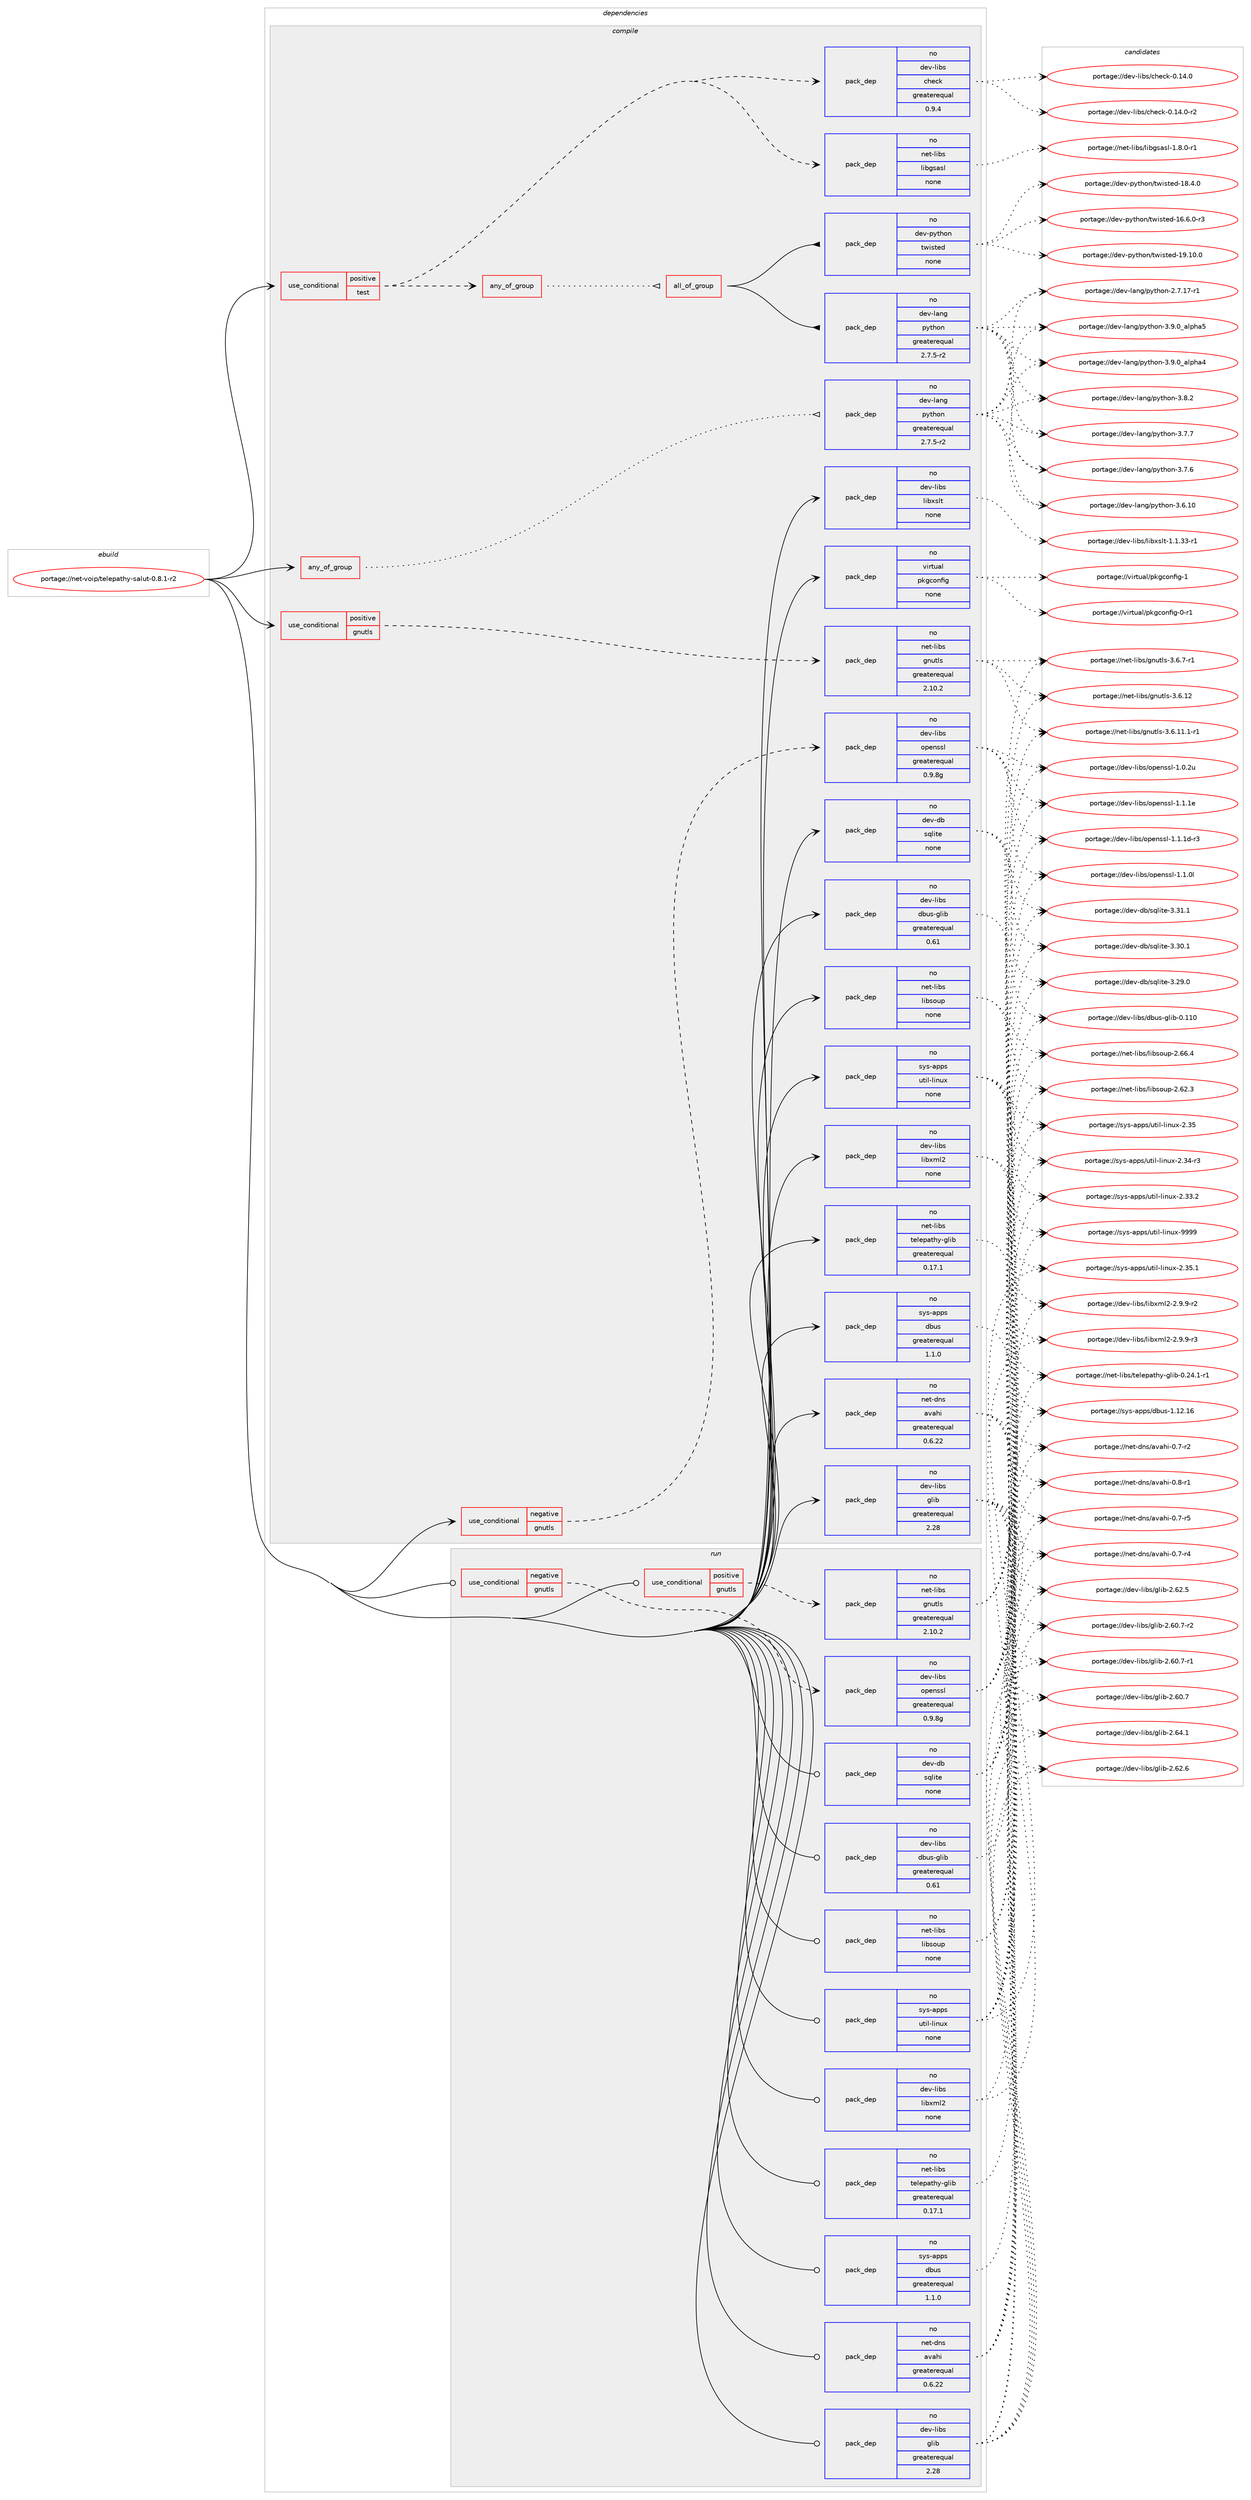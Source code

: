 digraph prolog {

# *************
# Graph options
# *************

newrank=true;
concentrate=true;
compound=true;
graph [rankdir=LR,fontname=Helvetica,fontsize=10,ranksep=1.5];#, ranksep=2.5, nodesep=0.2];
edge  [arrowhead=vee];
node  [fontname=Helvetica,fontsize=10];

# **********
# The ebuild
# **********

subgraph cluster_leftcol {
color=gray;
rank=same;
label=<<i>ebuild</i>>;
id [label="portage://net-voip/telepathy-salut-0.8.1-r2", color=red, width=4, href="../net-voip/telepathy-salut-0.8.1-r2.svg"];
}

# ****************
# The dependencies
# ****************

subgraph cluster_midcol {
color=gray;
label=<<i>dependencies</i>>;
subgraph cluster_compile {
fillcolor="#eeeeee";
style=filled;
label=<<i>compile</i>>;
subgraph any179 {
dependency18335 [label=<<TABLE BORDER="0" CELLBORDER="1" CELLSPACING="0" CELLPADDING="4"><TR><TD CELLPADDING="10">any_of_group</TD></TR></TABLE>>, shape=none, color=red];subgraph pack14908 {
dependency18336 [label=<<TABLE BORDER="0" CELLBORDER="1" CELLSPACING="0" CELLPADDING="4" WIDTH="220"><TR><TD ROWSPAN="6" CELLPADDING="30">pack_dep</TD></TR><TR><TD WIDTH="110">no</TD></TR><TR><TD>dev-lang</TD></TR><TR><TD>python</TD></TR><TR><TD>greaterequal</TD></TR><TR><TD>2.7.5-r2</TD></TR></TABLE>>, shape=none, color=blue];
}
dependency18335:e -> dependency18336:w [weight=20,style="dotted",arrowhead="oinv"];
}
id:e -> dependency18335:w [weight=20,style="solid",arrowhead="vee"];
subgraph cond3241 {
dependency18337 [label=<<TABLE BORDER="0" CELLBORDER="1" CELLSPACING="0" CELLPADDING="4"><TR><TD ROWSPAN="3" CELLPADDING="10">use_conditional</TD></TR><TR><TD>negative</TD></TR><TR><TD>gnutls</TD></TR></TABLE>>, shape=none, color=red];
subgraph pack14909 {
dependency18338 [label=<<TABLE BORDER="0" CELLBORDER="1" CELLSPACING="0" CELLPADDING="4" WIDTH="220"><TR><TD ROWSPAN="6" CELLPADDING="30">pack_dep</TD></TR><TR><TD WIDTH="110">no</TD></TR><TR><TD>dev-libs</TD></TR><TR><TD>openssl</TD></TR><TR><TD>greaterequal</TD></TR><TR><TD>0.9.8g</TD></TR></TABLE>>, shape=none, color=blue];
}
dependency18337:e -> dependency18338:w [weight=20,style="dashed",arrowhead="vee"];
}
id:e -> dependency18337:w [weight=20,style="solid",arrowhead="vee"];
subgraph cond3242 {
dependency18339 [label=<<TABLE BORDER="0" CELLBORDER="1" CELLSPACING="0" CELLPADDING="4"><TR><TD ROWSPAN="3" CELLPADDING="10">use_conditional</TD></TR><TR><TD>positive</TD></TR><TR><TD>gnutls</TD></TR></TABLE>>, shape=none, color=red];
subgraph pack14910 {
dependency18340 [label=<<TABLE BORDER="0" CELLBORDER="1" CELLSPACING="0" CELLPADDING="4" WIDTH="220"><TR><TD ROWSPAN="6" CELLPADDING="30">pack_dep</TD></TR><TR><TD WIDTH="110">no</TD></TR><TR><TD>net-libs</TD></TR><TR><TD>gnutls</TD></TR><TR><TD>greaterequal</TD></TR><TR><TD>2.10.2</TD></TR></TABLE>>, shape=none, color=blue];
}
dependency18339:e -> dependency18340:w [weight=20,style="dashed",arrowhead="vee"];
}
id:e -> dependency18339:w [weight=20,style="solid",arrowhead="vee"];
subgraph cond3243 {
dependency18341 [label=<<TABLE BORDER="0" CELLBORDER="1" CELLSPACING="0" CELLPADDING="4"><TR><TD ROWSPAN="3" CELLPADDING="10">use_conditional</TD></TR><TR><TD>positive</TD></TR><TR><TD>test</TD></TR></TABLE>>, shape=none, color=red];
subgraph pack14911 {
dependency18342 [label=<<TABLE BORDER="0" CELLBORDER="1" CELLSPACING="0" CELLPADDING="4" WIDTH="220"><TR><TD ROWSPAN="6" CELLPADDING="30">pack_dep</TD></TR><TR><TD WIDTH="110">no</TD></TR><TR><TD>dev-libs</TD></TR><TR><TD>check</TD></TR><TR><TD>greaterequal</TD></TR><TR><TD>0.9.4</TD></TR></TABLE>>, shape=none, color=blue];
}
dependency18341:e -> dependency18342:w [weight=20,style="dashed",arrowhead="vee"];
subgraph pack14912 {
dependency18343 [label=<<TABLE BORDER="0" CELLBORDER="1" CELLSPACING="0" CELLPADDING="4" WIDTH="220"><TR><TD ROWSPAN="6" CELLPADDING="30">pack_dep</TD></TR><TR><TD WIDTH="110">no</TD></TR><TR><TD>net-libs</TD></TR><TR><TD>libgsasl</TD></TR><TR><TD>none</TD></TR><TR><TD></TD></TR></TABLE>>, shape=none, color=blue];
}
dependency18341:e -> dependency18343:w [weight=20,style="dashed",arrowhead="vee"];
subgraph any180 {
dependency18344 [label=<<TABLE BORDER="0" CELLBORDER="1" CELLSPACING="0" CELLPADDING="4"><TR><TD CELLPADDING="10">any_of_group</TD></TR></TABLE>>, shape=none, color=red];subgraph all10 {
dependency18345 [label=<<TABLE BORDER="0" CELLBORDER="1" CELLSPACING="0" CELLPADDING="4"><TR><TD CELLPADDING="10">all_of_group</TD></TR></TABLE>>, shape=none, color=red];subgraph pack14913 {
dependency18346 [label=<<TABLE BORDER="0" CELLBORDER="1" CELLSPACING="0" CELLPADDING="4" WIDTH="220"><TR><TD ROWSPAN="6" CELLPADDING="30">pack_dep</TD></TR><TR><TD WIDTH="110">no</TD></TR><TR><TD>dev-lang</TD></TR><TR><TD>python</TD></TR><TR><TD>greaterequal</TD></TR><TR><TD>2.7.5-r2</TD></TR></TABLE>>, shape=none, color=blue];
}
dependency18345:e -> dependency18346:w [weight=20,style="solid",arrowhead="inv"];
subgraph pack14914 {
dependency18347 [label=<<TABLE BORDER="0" CELLBORDER="1" CELLSPACING="0" CELLPADDING="4" WIDTH="220"><TR><TD ROWSPAN="6" CELLPADDING="30">pack_dep</TD></TR><TR><TD WIDTH="110">no</TD></TR><TR><TD>dev-python</TD></TR><TR><TD>twisted</TD></TR><TR><TD>none</TD></TR><TR><TD></TD></TR></TABLE>>, shape=none, color=blue];
}
dependency18345:e -> dependency18347:w [weight=20,style="solid",arrowhead="inv"];
}
dependency18344:e -> dependency18345:w [weight=20,style="dotted",arrowhead="oinv"];
}
dependency18341:e -> dependency18344:w [weight=20,style="dashed",arrowhead="vee"];
}
id:e -> dependency18341:w [weight=20,style="solid",arrowhead="vee"];
subgraph pack14915 {
dependency18348 [label=<<TABLE BORDER="0" CELLBORDER="1" CELLSPACING="0" CELLPADDING="4" WIDTH="220"><TR><TD ROWSPAN="6" CELLPADDING="30">pack_dep</TD></TR><TR><TD WIDTH="110">no</TD></TR><TR><TD>dev-db</TD></TR><TR><TD>sqlite</TD></TR><TR><TD>none</TD></TR><TR><TD></TD></TR></TABLE>>, shape=none, color=blue];
}
id:e -> dependency18348:w [weight=20,style="solid",arrowhead="vee"];
subgraph pack14916 {
dependency18349 [label=<<TABLE BORDER="0" CELLBORDER="1" CELLSPACING="0" CELLPADDING="4" WIDTH="220"><TR><TD ROWSPAN="6" CELLPADDING="30">pack_dep</TD></TR><TR><TD WIDTH="110">no</TD></TR><TR><TD>dev-libs</TD></TR><TR><TD>dbus-glib</TD></TR><TR><TD>greaterequal</TD></TR><TR><TD>0.61</TD></TR></TABLE>>, shape=none, color=blue];
}
id:e -> dependency18349:w [weight=20,style="solid",arrowhead="vee"];
subgraph pack14917 {
dependency18350 [label=<<TABLE BORDER="0" CELLBORDER="1" CELLSPACING="0" CELLPADDING="4" WIDTH="220"><TR><TD ROWSPAN="6" CELLPADDING="30">pack_dep</TD></TR><TR><TD WIDTH="110">no</TD></TR><TR><TD>dev-libs</TD></TR><TR><TD>glib</TD></TR><TR><TD>greaterequal</TD></TR><TR><TD>2.28</TD></TR></TABLE>>, shape=none, color=blue];
}
id:e -> dependency18350:w [weight=20,style="solid",arrowhead="vee"];
subgraph pack14918 {
dependency18351 [label=<<TABLE BORDER="0" CELLBORDER="1" CELLSPACING="0" CELLPADDING="4" WIDTH="220"><TR><TD ROWSPAN="6" CELLPADDING="30">pack_dep</TD></TR><TR><TD WIDTH="110">no</TD></TR><TR><TD>dev-libs</TD></TR><TR><TD>libxml2</TD></TR><TR><TD>none</TD></TR><TR><TD></TD></TR></TABLE>>, shape=none, color=blue];
}
id:e -> dependency18351:w [weight=20,style="solid",arrowhead="vee"];
subgraph pack14919 {
dependency18352 [label=<<TABLE BORDER="0" CELLBORDER="1" CELLSPACING="0" CELLPADDING="4" WIDTH="220"><TR><TD ROWSPAN="6" CELLPADDING="30">pack_dep</TD></TR><TR><TD WIDTH="110">no</TD></TR><TR><TD>dev-libs</TD></TR><TR><TD>libxslt</TD></TR><TR><TD>none</TD></TR><TR><TD></TD></TR></TABLE>>, shape=none, color=blue];
}
id:e -> dependency18352:w [weight=20,style="solid",arrowhead="vee"];
subgraph pack14920 {
dependency18353 [label=<<TABLE BORDER="0" CELLBORDER="1" CELLSPACING="0" CELLPADDING="4" WIDTH="220"><TR><TD ROWSPAN="6" CELLPADDING="30">pack_dep</TD></TR><TR><TD WIDTH="110">no</TD></TR><TR><TD>net-dns</TD></TR><TR><TD>avahi</TD></TR><TR><TD>greaterequal</TD></TR><TR><TD>0.6.22</TD></TR></TABLE>>, shape=none, color=blue];
}
id:e -> dependency18353:w [weight=20,style="solid",arrowhead="vee"];
subgraph pack14921 {
dependency18354 [label=<<TABLE BORDER="0" CELLBORDER="1" CELLSPACING="0" CELLPADDING="4" WIDTH="220"><TR><TD ROWSPAN="6" CELLPADDING="30">pack_dep</TD></TR><TR><TD WIDTH="110">no</TD></TR><TR><TD>net-libs</TD></TR><TR><TD>libsoup</TD></TR><TR><TD>none</TD></TR><TR><TD></TD></TR></TABLE>>, shape=none, color=blue];
}
id:e -> dependency18354:w [weight=20,style="solid",arrowhead="vee"];
subgraph pack14922 {
dependency18355 [label=<<TABLE BORDER="0" CELLBORDER="1" CELLSPACING="0" CELLPADDING="4" WIDTH="220"><TR><TD ROWSPAN="6" CELLPADDING="30">pack_dep</TD></TR><TR><TD WIDTH="110">no</TD></TR><TR><TD>net-libs</TD></TR><TR><TD>telepathy-glib</TD></TR><TR><TD>greaterequal</TD></TR><TR><TD>0.17.1</TD></TR></TABLE>>, shape=none, color=blue];
}
id:e -> dependency18355:w [weight=20,style="solid",arrowhead="vee"];
subgraph pack14923 {
dependency18356 [label=<<TABLE BORDER="0" CELLBORDER="1" CELLSPACING="0" CELLPADDING="4" WIDTH="220"><TR><TD ROWSPAN="6" CELLPADDING="30">pack_dep</TD></TR><TR><TD WIDTH="110">no</TD></TR><TR><TD>sys-apps</TD></TR><TR><TD>dbus</TD></TR><TR><TD>greaterequal</TD></TR><TR><TD>1.1.0</TD></TR></TABLE>>, shape=none, color=blue];
}
id:e -> dependency18356:w [weight=20,style="solid",arrowhead="vee"];
subgraph pack14924 {
dependency18357 [label=<<TABLE BORDER="0" CELLBORDER="1" CELLSPACING="0" CELLPADDING="4" WIDTH="220"><TR><TD ROWSPAN="6" CELLPADDING="30">pack_dep</TD></TR><TR><TD WIDTH="110">no</TD></TR><TR><TD>sys-apps</TD></TR><TR><TD>util-linux</TD></TR><TR><TD>none</TD></TR><TR><TD></TD></TR></TABLE>>, shape=none, color=blue];
}
id:e -> dependency18357:w [weight=20,style="solid",arrowhead="vee"];
subgraph pack14925 {
dependency18358 [label=<<TABLE BORDER="0" CELLBORDER="1" CELLSPACING="0" CELLPADDING="4" WIDTH="220"><TR><TD ROWSPAN="6" CELLPADDING="30">pack_dep</TD></TR><TR><TD WIDTH="110">no</TD></TR><TR><TD>virtual</TD></TR><TR><TD>pkgconfig</TD></TR><TR><TD>none</TD></TR><TR><TD></TD></TR></TABLE>>, shape=none, color=blue];
}
id:e -> dependency18358:w [weight=20,style="solid",arrowhead="vee"];
}
subgraph cluster_compileandrun {
fillcolor="#eeeeee";
style=filled;
label=<<i>compile and run</i>>;
}
subgraph cluster_run {
fillcolor="#eeeeee";
style=filled;
label=<<i>run</i>>;
subgraph cond3244 {
dependency18359 [label=<<TABLE BORDER="0" CELLBORDER="1" CELLSPACING="0" CELLPADDING="4"><TR><TD ROWSPAN="3" CELLPADDING="10">use_conditional</TD></TR><TR><TD>negative</TD></TR><TR><TD>gnutls</TD></TR></TABLE>>, shape=none, color=red];
subgraph pack14926 {
dependency18360 [label=<<TABLE BORDER="0" CELLBORDER="1" CELLSPACING="0" CELLPADDING="4" WIDTH="220"><TR><TD ROWSPAN="6" CELLPADDING="30">pack_dep</TD></TR><TR><TD WIDTH="110">no</TD></TR><TR><TD>dev-libs</TD></TR><TR><TD>openssl</TD></TR><TR><TD>greaterequal</TD></TR><TR><TD>0.9.8g</TD></TR></TABLE>>, shape=none, color=blue];
}
dependency18359:e -> dependency18360:w [weight=20,style="dashed",arrowhead="vee"];
}
id:e -> dependency18359:w [weight=20,style="solid",arrowhead="odot"];
subgraph cond3245 {
dependency18361 [label=<<TABLE BORDER="0" CELLBORDER="1" CELLSPACING="0" CELLPADDING="4"><TR><TD ROWSPAN="3" CELLPADDING="10">use_conditional</TD></TR><TR><TD>positive</TD></TR><TR><TD>gnutls</TD></TR></TABLE>>, shape=none, color=red];
subgraph pack14927 {
dependency18362 [label=<<TABLE BORDER="0" CELLBORDER="1" CELLSPACING="0" CELLPADDING="4" WIDTH="220"><TR><TD ROWSPAN="6" CELLPADDING="30">pack_dep</TD></TR><TR><TD WIDTH="110">no</TD></TR><TR><TD>net-libs</TD></TR><TR><TD>gnutls</TD></TR><TR><TD>greaterequal</TD></TR><TR><TD>2.10.2</TD></TR></TABLE>>, shape=none, color=blue];
}
dependency18361:e -> dependency18362:w [weight=20,style="dashed",arrowhead="vee"];
}
id:e -> dependency18361:w [weight=20,style="solid",arrowhead="odot"];
subgraph pack14928 {
dependency18363 [label=<<TABLE BORDER="0" CELLBORDER="1" CELLSPACING="0" CELLPADDING="4" WIDTH="220"><TR><TD ROWSPAN="6" CELLPADDING="30">pack_dep</TD></TR><TR><TD WIDTH="110">no</TD></TR><TR><TD>dev-db</TD></TR><TR><TD>sqlite</TD></TR><TR><TD>none</TD></TR><TR><TD></TD></TR></TABLE>>, shape=none, color=blue];
}
id:e -> dependency18363:w [weight=20,style="solid",arrowhead="odot"];
subgraph pack14929 {
dependency18364 [label=<<TABLE BORDER="0" CELLBORDER="1" CELLSPACING="0" CELLPADDING="4" WIDTH="220"><TR><TD ROWSPAN="6" CELLPADDING="30">pack_dep</TD></TR><TR><TD WIDTH="110">no</TD></TR><TR><TD>dev-libs</TD></TR><TR><TD>dbus-glib</TD></TR><TR><TD>greaterequal</TD></TR><TR><TD>0.61</TD></TR></TABLE>>, shape=none, color=blue];
}
id:e -> dependency18364:w [weight=20,style="solid",arrowhead="odot"];
subgraph pack14930 {
dependency18365 [label=<<TABLE BORDER="0" CELLBORDER="1" CELLSPACING="0" CELLPADDING="4" WIDTH="220"><TR><TD ROWSPAN="6" CELLPADDING="30">pack_dep</TD></TR><TR><TD WIDTH="110">no</TD></TR><TR><TD>dev-libs</TD></TR><TR><TD>glib</TD></TR><TR><TD>greaterequal</TD></TR><TR><TD>2.28</TD></TR></TABLE>>, shape=none, color=blue];
}
id:e -> dependency18365:w [weight=20,style="solid",arrowhead="odot"];
subgraph pack14931 {
dependency18366 [label=<<TABLE BORDER="0" CELLBORDER="1" CELLSPACING="0" CELLPADDING="4" WIDTH="220"><TR><TD ROWSPAN="6" CELLPADDING="30">pack_dep</TD></TR><TR><TD WIDTH="110">no</TD></TR><TR><TD>dev-libs</TD></TR><TR><TD>libxml2</TD></TR><TR><TD>none</TD></TR><TR><TD></TD></TR></TABLE>>, shape=none, color=blue];
}
id:e -> dependency18366:w [weight=20,style="solid",arrowhead="odot"];
subgraph pack14932 {
dependency18367 [label=<<TABLE BORDER="0" CELLBORDER="1" CELLSPACING="0" CELLPADDING="4" WIDTH="220"><TR><TD ROWSPAN="6" CELLPADDING="30">pack_dep</TD></TR><TR><TD WIDTH="110">no</TD></TR><TR><TD>net-dns</TD></TR><TR><TD>avahi</TD></TR><TR><TD>greaterequal</TD></TR><TR><TD>0.6.22</TD></TR></TABLE>>, shape=none, color=blue];
}
id:e -> dependency18367:w [weight=20,style="solid",arrowhead="odot"];
subgraph pack14933 {
dependency18368 [label=<<TABLE BORDER="0" CELLBORDER="1" CELLSPACING="0" CELLPADDING="4" WIDTH="220"><TR><TD ROWSPAN="6" CELLPADDING="30">pack_dep</TD></TR><TR><TD WIDTH="110">no</TD></TR><TR><TD>net-libs</TD></TR><TR><TD>libsoup</TD></TR><TR><TD>none</TD></TR><TR><TD></TD></TR></TABLE>>, shape=none, color=blue];
}
id:e -> dependency18368:w [weight=20,style="solid",arrowhead="odot"];
subgraph pack14934 {
dependency18369 [label=<<TABLE BORDER="0" CELLBORDER="1" CELLSPACING="0" CELLPADDING="4" WIDTH="220"><TR><TD ROWSPAN="6" CELLPADDING="30">pack_dep</TD></TR><TR><TD WIDTH="110">no</TD></TR><TR><TD>net-libs</TD></TR><TR><TD>telepathy-glib</TD></TR><TR><TD>greaterequal</TD></TR><TR><TD>0.17.1</TD></TR></TABLE>>, shape=none, color=blue];
}
id:e -> dependency18369:w [weight=20,style="solid",arrowhead="odot"];
subgraph pack14935 {
dependency18370 [label=<<TABLE BORDER="0" CELLBORDER="1" CELLSPACING="0" CELLPADDING="4" WIDTH="220"><TR><TD ROWSPAN="6" CELLPADDING="30">pack_dep</TD></TR><TR><TD WIDTH="110">no</TD></TR><TR><TD>sys-apps</TD></TR><TR><TD>dbus</TD></TR><TR><TD>greaterequal</TD></TR><TR><TD>1.1.0</TD></TR></TABLE>>, shape=none, color=blue];
}
id:e -> dependency18370:w [weight=20,style="solid",arrowhead="odot"];
subgraph pack14936 {
dependency18371 [label=<<TABLE BORDER="0" CELLBORDER="1" CELLSPACING="0" CELLPADDING="4" WIDTH="220"><TR><TD ROWSPAN="6" CELLPADDING="30">pack_dep</TD></TR><TR><TD WIDTH="110">no</TD></TR><TR><TD>sys-apps</TD></TR><TR><TD>util-linux</TD></TR><TR><TD>none</TD></TR><TR><TD></TD></TR></TABLE>>, shape=none, color=blue];
}
id:e -> dependency18371:w [weight=20,style="solid",arrowhead="odot"];
}
}

# **************
# The candidates
# **************

subgraph cluster_choices {
rank=same;
color=gray;
label=<<i>candidates</i>>;

subgraph choice14908 {
color=black;
nodesep=1;
choice10010111845108971101034711212111610411111045514657464895971081121049753 [label="portage://dev-lang/python-3.9.0_alpha5", color=red, width=4,href="../dev-lang/python-3.9.0_alpha5.svg"];
choice10010111845108971101034711212111610411111045514657464895971081121049752 [label="portage://dev-lang/python-3.9.0_alpha4", color=red, width=4,href="../dev-lang/python-3.9.0_alpha4.svg"];
choice100101118451089711010347112121116104111110455146564650 [label="portage://dev-lang/python-3.8.2", color=red, width=4,href="../dev-lang/python-3.8.2.svg"];
choice100101118451089711010347112121116104111110455146554655 [label="portage://dev-lang/python-3.7.7", color=red, width=4,href="../dev-lang/python-3.7.7.svg"];
choice100101118451089711010347112121116104111110455146554654 [label="portage://dev-lang/python-3.7.6", color=red, width=4,href="../dev-lang/python-3.7.6.svg"];
choice10010111845108971101034711212111610411111045514654464948 [label="portage://dev-lang/python-3.6.10", color=red, width=4,href="../dev-lang/python-3.6.10.svg"];
choice100101118451089711010347112121116104111110455046554649554511449 [label="portage://dev-lang/python-2.7.17-r1", color=red, width=4,href="../dev-lang/python-2.7.17-r1.svg"];
dependency18336:e -> choice10010111845108971101034711212111610411111045514657464895971081121049753:w [style=dotted,weight="100"];
dependency18336:e -> choice10010111845108971101034711212111610411111045514657464895971081121049752:w [style=dotted,weight="100"];
dependency18336:e -> choice100101118451089711010347112121116104111110455146564650:w [style=dotted,weight="100"];
dependency18336:e -> choice100101118451089711010347112121116104111110455146554655:w [style=dotted,weight="100"];
dependency18336:e -> choice100101118451089711010347112121116104111110455146554654:w [style=dotted,weight="100"];
dependency18336:e -> choice10010111845108971101034711212111610411111045514654464948:w [style=dotted,weight="100"];
dependency18336:e -> choice100101118451089711010347112121116104111110455046554649554511449:w [style=dotted,weight="100"];
}
subgraph choice14909 {
color=black;
nodesep=1;
choice100101118451081059811547111112101110115115108454946494649101 [label="portage://dev-libs/openssl-1.1.1e", color=red, width=4,href="../dev-libs/openssl-1.1.1e.svg"];
choice1001011184510810598115471111121011101151151084549464946491004511451 [label="portage://dev-libs/openssl-1.1.1d-r3", color=red, width=4,href="../dev-libs/openssl-1.1.1d-r3.svg"];
choice100101118451081059811547111112101110115115108454946494648108 [label="portage://dev-libs/openssl-1.1.0l", color=red, width=4,href="../dev-libs/openssl-1.1.0l.svg"];
choice100101118451081059811547111112101110115115108454946484650117 [label="portage://dev-libs/openssl-1.0.2u", color=red, width=4,href="../dev-libs/openssl-1.0.2u.svg"];
dependency18338:e -> choice100101118451081059811547111112101110115115108454946494649101:w [style=dotted,weight="100"];
dependency18338:e -> choice1001011184510810598115471111121011101151151084549464946491004511451:w [style=dotted,weight="100"];
dependency18338:e -> choice100101118451081059811547111112101110115115108454946494648108:w [style=dotted,weight="100"];
dependency18338:e -> choice100101118451081059811547111112101110115115108454946484650117:w [style=dotted,weight="100"];
}
subgraph choice14910 {
color=black;
nodesep=1;
choice1101011164510810598115471031101171161081154551465446554511449 [label="portage://net-libs/gnutls-3.6.7-r1", color=red, width=4,href="../net-libs/gnutls-3.6.7-r1.svg"];
choice11010111645108105981154710311011711610811545514654464950 [label="portage://net-libs/gnutls-3.6.12", color=red, width=4,href="../net-libs/gnutls-3.6.12.svg"];
choice1101011164510810598115471031101171161081154551465446494946494511449 [label="portage://net-libs/gnutls-3.6.11.1-r1", color=red, width=4,href="../net-libs/gnutls-3.6.11.1-r1.svg"];
dependency18340:e -> choice1101011164510810598115471031101171161081154551465446554511449:w [style=dotted,weight="100"];
dependency18340:e -> choice11010111645108105981154710311011711610811545514654464950:w [style=dotted,weight="100"];
dependency18340:e -> choice1101011164510810598115471031101171161081154551465446494946494511449:w [style=dotted,weight="100"];
}
subgraph choice14911 {
color=black;
nodesep=1;
choice1001011184510810598115479910410199107454846495246484511450 [label="portage://dev-libs/check-0.14.0-r2", color=red, width=4,href="../dev-libs/check-0.14.0-r2.svg"];
choice100101118451081059811547991041019910745484649524648 [label="portage://dev-libs/check-0.14.0", color=red, width=4,href="../dev-libs/check-0.14.0.svg"];
dependency18342:e -> choice1001011184510810598115479910410199107454846495246484511450:w [style=dotted,weight="100"];
dependency18342:e -> choice100101118451081059811547991041019910745484649524648:w [style=dotted,weight="100"];
}
subgraph choice14912 {
color=black;
nodesep=1;
choice11010111645108105981154710810598103115971151084549465646484511449 [label="portage://net-libs/libgsasl-1.8.0-r1", color=red, width=4,href="../net-libs/libgsasl-1.8.0-r1.svg"];
dependency18343:e -> choice11010111645108105981154710810598103115971151084549465646484511449:w [style=dotted,weight="100"];
}
subgraph choice14913 {
color=black;
nodesep=1;
choice10010111845108971101034711212111610411111045514657464895971081121049753 [label="portage://dev-lang/python-3.9.0_alpha5", color=red, width=4,href="../dev-lang/python-3.9.0_alpha5.svg"];
choice10010111845108971101034711212111610411111045514657464895971081121049752 [label="portage://dev-lang/python-3.9.0_alpha4", color=red, width=4,href="../dev-lang/python-3.9.0_alpha4.svg"];
choice100101118451089711010347112121116104111110455146564650 [label="portage://dev-lang/python-3.8.2", color=red, width=4,href="../dev-lang/python-3.8.2.svg"];
choice100101118451089711010347112121116104111110455146554655 [label="portage://dev-lang/python-3.7.7", color=red, width=4,href="../dev-lang/python-3.7.7.svg"];
choice100101118451089711010347112121116104111110455146554654 [label="portage://dev-lang/python-3.7.6", color=red, width=4,href="../dev-lang/python-3.7.6.svg"];
choice10010111845108971101034711212111610411111045514654464948 [label="portage://dev-lang/python-3.6.10", color=red, width=4,href="../dev-lang/python-3.6.10.svg"];
choice100101118451089711010347112121116104111110455046554649554511449 [label="portage://dev-lang/python-2.7.17-r1", color=red, width=4,href="../dev-lang/python-2.7.17-r1.svg"];
dependency18346:e -> choice10010111845108971101034711212111610411111045514657464895971081121049753:w [style=dotted,weight="100"];
dependency18346:e -> choice10010111845108971101034711212111610411111045514657464895971081121049752:w [style=dotted,weight="100"];
dependency18346:e -> choice100101118451089711010347112121116104111110455146564650:w [style=dotted,weight="100"];
dependency18346:e -> choice100101118451089711010347112121116104111110455146554655:w [style=dotted,weight="100"];
dependency18346:e -> choice100101118451089711010347112121116104111110455146554654:w [style=dotted,weight="100"];
dependency18346:e -> choice10010111845108971101034711212111610411111045514654464948:w [style=dotted,weight="100"];
dependency18346:e -> choice100101118451089711010347112121116104111110455046554649554511449:w [style=dotted,weight="100"];
}
subgraph choice14914 {
color=black;
nodesep=1;
choice10010111845112121116104111110471161191051151161011004549574649484648 [label="portage://dev-python/twisted-19.10.0", color=red, width=4,href="../dev-python/twisted-19.10.0.svg"];
choice100101118451121211161041111104711611910511511610110045495646524648 [label="portage://dev-python/twisted-18.4.0", color=red, width=4,href="../dev-python/twisted-18.4.0.svg"];
choice1001011184511212111610411111047116119105115116101100454954465446484511451 [label="portage://dev-python/twisted-16.6.0-r3", color=red, width=4,href="../dev-python/twisted-16.6.0-r3.svg"];
dependency18347:e -> choice10010111845112121116104111110471161191051151161011004549574649484648:w [style=dotted,weight="100"];
dependency18347:e -> choice100101118451121211161041111104711611910511511610110045495646524648:w [style=dotted,weight="100"];
dependency18347:e -> choice1001011184511212111610411111047116119105115116101100454954465446484511451:w [style=dotted,weight="100"];
}
subgraph choice14915 {
color=black;
nodesep=1;
choice10010111845100984711511310810511610145514651494649 [label="portage://dev-db/sqlite-3.31.1", color=red, width=4,href="../dev-db/sqlite-3.31.1.svg"];
choice10010111845100984711511310810511610145514651484649 [label="portage://dev-db/sqlite-3.30.1", color=red, width=4,href="../dev-db/sqlite-3.30.1.svg"];
choice10010111845100984711511310810511610145514650574648 [label="portage://dev-db/sqlite-3.29.0", color=red, width=4,href="../dev-db/sqlite-3.29.0.svg"];
dependency18348:e -> choice10010111845100984711511310810511610145514651494649:w [style=dotted,weight="100"];
dependency18348:e -> choice10010111845100984711511310810511610145514651484649:w [style=dotted,weight="100"];
dependency18348:e -> choice10010111845100984711511310810511610145514650574648:w [style=dotted,weight="100"];
}
subgraph choice14916 {
color=black;
nodesep=1;
choice100101118451081059811547100981171154510310810598454846494948 [label="portage://dev-libs/dbus-glib-0.110", color=red, width=4,href="../dev-libs/dbus-glib-0.110.svg"];
dependency18349:e -> choice100101118451081059811547100981171154510310810598454846494948:w [style=dotted,weight="100"];
}
subgraph choice14917 {
color=black;
nodesep=1;
choice1001011184510810598115471031081059845504654524649 [label="portage://dev-libs/glib-2.64.1", color=red, width=4,href="../dev-libs/glib-2.64.1.svg"];
choice1001011184510810598115471031081059845504654504654 [label="portage://dev-libs/glib-2.62.6", color=red, width=4,href="../dev-libs/glib-2.62.6.svg"];
choice1001011184510810598115471031081059845504654504653 [label="portage://dev-libs/glib-2.62.5", color=red, width=4,href="../dev-libs/glib-2.62.5.svg"];
choice10010111845108105981154710310810598455046544846554511450 [label="portage://dev-libs/glib-2.60.7-r2", color=red, width=4,href="../dev-libs/glib-2.60.7-r2.svg"];
choice10010111845108105981154710310810598455046544846554511449 [label="portage://dev-libs/glib-2.60.7-r1", color=red, width=4,href="../dev-libs/glib-2.60.7-r1.svg"];
choice1001011184510810598115471031081059845504654484655 [label="portage://dev-libs/glib-2.60.7", color=red, width=4,href="../dev-libs/glib-2.60.7.svg"];
dependency18350:e -> choice1001011184510810598115471031081059845504654524649:w [style=dotted,weight="100"];
dependency18350:e -> choice1001011184510810598115471031081059845504654504654:w [style=dotted,weight="100"];
dependency18350:e -> choice1001011184510810598115471031081059845504654504653:w [style=dotted,weight="100"];
dependency18350:e -> choice10010111845108105981154710310810598455046544846554511450:w [style=dotted,weight="100"];
dependency18350:e -> choice10010111845108105981154710310810598455046544846554511449:w [style=dotted,weight="100"];
dependency18350:e -> choice1001011184510810598115471031081059845504654484655:w [style=dotted,weight="100"];
}
subgraph choice14918 {
color=black;
nodesep=1;
choice10010111845108105981154710810598120109108504550465746574511451 [label="portage://dev-libs/libxml2-2.9.9-r3", color=red, width=4,href="../dev-libs/libxml2-2.9.9-r3.svg"];
choice10010111845108105981154710810598120109108504550465746574511450 [label="portage://dev-libs/libxml2-2.9.9-r2", color=red, width=4,href="../dev-libs/libxml2-2.9.9-r2.svg"];
dependency18351:e -> choice10010111845108105981154710810598120109108504550465746574511451:w [style=dotted,weight="100"];
dependency18351:e -> choice10010111845108105981154710810598120109108504550465746574511450:w [style=dotted,weight="100"];
}
subgraph choice14919 {
color=black;
nodesep=1;
choice10010111845108105981154710810598120115108116454946494651514511449 [label="portage://dev-libs/libxslt-1.1.33-r1", color=red, width=4,href="../dev-libs/libxslt-1.1.33-r1.svg"];
dependency18352:e -> choice10010111845108105981154710810598120115108116454946494651514511449:w [style=dotted,weight="100"];
}
subgraph choice14920 {
color=black;
nodesep=1;
choice11010111645100110115479711897104105454846564511449 [label="portage://net-dns/avahi-0.8-r1", color=red, width=4,href="../net-dns/avahi-0.8-r1.svg"];
choice11010111645100110115479711897104105454846554511453 [label="portage://net-dns/avahi-0.7-r5", color=red, width=4,href="../net-dns/avahi-0.7-r5.svg"];
choice11010111645100110115479711897104105454846554511452 [label="portage://net-dns/avahi-0.7-r4", color=red, width=4,href="../net-dns/avahi-0.7-r4.svg"];
choice11010111645100110115479711897104105454846554511450 [label="portage://net-dns/avahi-0.7-r2", color=red, width=4,href="../net-dns/avahi-0.7-r2.svg"];
dependency18353:e -> choice11010111645100110115479711897104105454846564511449:w [style=dotted,weight="100"];
dependency18353:e -> choice11010111645100110115479711897104105454846554511453:w [style=dotted,weight="100"];
dependency18353:e -> choice11010111645100110115479711897104105454846554511452:w [style=dotted,weight="100"];
dependency18353:e -> choice11010111645100110115479711897104105454846554511450:w [style=dotted,weight="100"];
}
subgraph choice14921 {
color=black;
nodesep=1;
choice1101011164510810598115471081059811511111711245504654544652 [label="portage://net-libs/libsoup-2.66.4", color=red, width=4,href="../net-libs/libsoup-2.66.4.svg"];
choice1101011164510810598115471081059811511111711245504654504651 [label="portage://net-libs/libsoup-2.62.3", color=red, width=4,href="../net-libs/libsoup-2.62.3.svg"];
dependency18354:e -> choice1101011164510810598115471081059811511111711245504654544652:w [style=dotted,weight="100"];
dependency18354:e -> choice1101011164510810598115471081059811511111711245504654504651:w [style=dotted,weight="100"];
}
subgraph choice14922 {
color=black;
nodesep=1;
choice110101116451081059811547116101108101112971161041214510310810598454846505246494511449 [label="portage://net-libs/telepathy-glib-0.24.1-r1", color=red, width=4,href="../net-libs/telepathy-glib-0.24.1-r1.svg"];
dependency18355:e -> choice110101116451081059811547116101108101112971161041214510310810598454846505246494511449:w [style=dotted,weight="100"];
}
subgraph choice14923 {
color=black;
nodesep=1;
choice115121115459711211211547100981171154549464950464954 [label="portage://sys-apps/dbus-1.12.16", color=red, width=4,href="../sys-apps/dbus-1.12.16.svg"];
dependency18356:e -> choice115121115459711211211547100981171154549464950464954:w [style=dotted,weight="100"];
}
subgraph choice14924 {
color=black;
nodesep=1;
choice115121115459711211211547117116105108451081051101171204557575757 [label="portage://sys-apps/util-linux-9999", color=red, width=4,href="../sys-apps/util-linux-9999.svg"];
choice1151211154597112112115471171161051084510810511011712045504651534649 [label="portage://sys-apps/util-linux-2.35.1", color=red, width=4,href="../sys-apps/util-linux-2.35.1.svg"];
choice115121115459711211211547117116105108451081051101171204550465153 [label="portage://sys-apps/util-linux-2.35", color=red, width=4,href="../sys-apps/util-linux-2.35.svg"];
choice1151211154597112112115471171161051084510810511011712045504651524511451 [label="portage://sys-apps/util-linux-2.34-r3", color=red, width=4,href="../sys-apps/util-linux-2.34-r3.svg"];
choice1151211154597112112115471171161051084510810511011712045504651514650 [label="portage://sys-apps/util-linux-2.33.2", color=red, width=4,href="../sys-apps/util-linux-2.33.2.svg"];
dependency18357:e -> choice115121115459711211211547117116105108451081051101171204557575757:w [style=dotted,weight="100"];
dependency18357:e -> choice1151211154597112112115471171161051084510810511011712045504651534649:w [style=dotted,weight="100"];
dependency18357:e -> choice115121115459711211211547117116105108451081051101171204550465153:w [style=dotted,weight="100"];
dependency18357:e -> choice1151211154597112112115471171161051084510810511011712045504651524511451:w [style=dotted,weight="100"];
dependency18357:e -> choice1151211154597112112115471171161051084510810511011712045504651514650:w [style=dotted,weight="100"];
}
subgraph choice14925 {
color=black;
nodesep=1;
choice1181051141161179710847112107103991111101021051034549 [label="portage://virtual/pkgconfig-1", color=red, width=4,href="../virtual/pkgconfig-1.svg"];
choice11810511411611797108471121071039911111010210510345484511449 [label="portage://virtual/pkgconfig-0-r1", color=red, width=4,href="../virtual/pkgconfig-0-r1.svg"];
dependency18358:e -> choice1181051141161179710847112107103991111101021051034549:w [style=dotted,weight="100"];
dependency18358:e -> choice11810511411611797108471121071039911111010210510345484511449:w [style=dotted,weight="100"];
}
subgraph choice14926 {
color=black;
nodesep=1;
choice100101118451081059811547111112101110115115108454946494649101 [label="portage://dev-libs/openssl-1.1.1e", color=red, width=4,href="../dev-libs/openssl-1.1.1e.svg"];
choice1001011184510810598115471111121011101151151084549464946491004511451 [label="portage://dev-libs/openssl-1.1.1d-r3", color=red, width=4,href="../dev-libs/openssl-1.1.1d-r3.svg"];
choice100101118451081059811547111112101110115115108454946494648108 [label="portage://dev-libs/openssl-1.1.0l", color=red, width=4,href="../dev-libs/openssl-1.1.0l.svg"];
choice100101118451081059811547111112101110115115108454946484650117 [label="portage://dev-libs/openssl-1.0.2u", color=red, width=4,href="../dev-libs/openssl-1.0.2u.svg"];
dependency18360:e -> choice100101118451081059811547111112101110115115108454946494649101:w [style=dotted,weight="100"];
dependency18360:e -> choice1001011184510810598115471111121011101151151084549464946491004511451:w [style=dotted,weight="100"];
dependency18360:e -> choice100101118451081059811547111112101110115115108454946494648108:w [style=dotted,weight="100"];
dependency18360:e -> choice100101118451081059811547111112101110115115108454946484650117:w [style=dotted,weight="100"];
}
subgraph choice14927 {
color=black;
nodesep=1;
choice1101011164510810598115471031101171161081154551465446554511449 [label="portage://net-libs/gnutls-3.6.7-r1", color=red, width=4,href="../net-libs/gnutls-3.6.7-r1.svg"];
choice11010111645108105981154710311011711610811545514654464950 [label="portage://net-libs/gnutls-3.6.12", color=red, width=4,href="../net-libs/gnutls-3.6.12.svg"];
choice1101011164510810598115471031101171161081154551465446494946494511449 [label="portage://net-libs/gnutls-3.6.11.1-r1", color=red, width=4,href="../net-libs/gnutls-3.6.11.1-r1.svg"];
dependency18362:e -> choice1101011164510810598115471031101171161081154551465446554511449:w [style=dotted,weight="100"];
dependency18362:e -> choice11010111645108105981154710311011711610811545514654464950:w [style=dotted,weight="100"];
dependency18362:e -> choice1101011164510810598115471031101171161081154551465446494946494511449:w [style=dotted,weight="100"];
}
subgraph choice14928 {
color=black;
nodesep=1;
choice10010111845100984711511310810511610145514651494649 [label="portage://dev-db/sqlite-3.31.1", color=red, width=4,href="../dev-db/sqlite-3.31.1.svg"];
choice10010111845100984711511310810511610145514651484649 [label="portage://dev-db/sqlite-3.30.1", color=red, width=4,href="../dev-db/sqlite-3.30.1.svg"];
choice10010111845100984711511310810511610145514650574648 [label="portage://dev-db/sqlite-3.29.0", color=red, width=4,href="../dev-db/sqlite-3.29.0.svg"];
dependency18363:e -> choice10010111845100984711511310810511610145514651494649:w [style=dotted,weight="100"];
dependency18363:e -> choice10010111845100984711511310810511610145514651484649:w [style=dotted,weight="100"];
dependency18363:e -> choice10010111845100984711511310810511610145514650574648:w [style=dotted,weight="100"];
}
subgraph choice14929 {
color=black;
nodesep=1;
choice100101118451081059811547100981171154510310810598454846494948 [label="portage://dev-libs/dbus-glib-0.110", color=red, width=4,href="../dev-libs/dbus-glib-0.110.svg"];
dependency18364:e -> choice100101118451081059811547100981171154510310810598454846494948:w [style=dotted,weight="100"];
}
subgraph choice14930 {
color=black;
nodesep=1;
choice1001011184510810598115471031081059845504654524649 [label="portage://dev-libs/glib-2.64.1", color=red, width=4,href="../dev-libs/glib-2.64.1.svg"];
choice1001011184510810598115471031081059845504654504654 [label="portage://dev-libs/glib-2.62.6", color=red, width=4,href="../dev-libs/glib-2.62.6.svg"];
choice1001011184510810598115471031081059845504654504653 [label="portage://dev-libs/glib-2.62.5", color=red, width=4,href="../dev-libs/glib-2.62.5.svg"];
choice10010111845108105981154710310810598455046544846554511450 [label="portage://dev-libs/glib-2.60.7-r2", color=red, width=4,href="../dev-libs/glib-2.60.7-r2.svg"];
choice10010111845108105981154710310810598455046544846554511449 [label="portage://dev-libs/glib-2.60.7-r1", color=red, width=4,href="../dev-libs/glib-2.60.7-r1.svg"];
choice1001011184510810598115471031081059845504654484655 [label="portage://dev-libs/glib-2.60.7", color=red, width=4,href="../dev-libs/glib-2.60.7.svg"];
dependency18365:e -> choice1001011184510810598115471031081059845504654524649:w [style=dotted,weight="100"];
dependency18365:e -> choice1001011184510810598115471031081059845504654504654:w [style=dotted,weight="100"];
dependency18365:e -> choice1001011184510810598115471031081059845504654504653:w [style=dotted,weight="100"];
dependency18365:e -> choice10010111845108105981154710310810598455046544846554511450:w [style=dotted,weight="100"];
dependency18365:e -> choice10010111845108105981154710310810598455046544846554511449:w [style=dotted,weight="100"];
dependency18365:e -> choice1001011184510810598115471031081059845504654484655:w [style=dotted,weight="100"];
}
subgraph choice14931 {
color=black;
nodesep=1;
choice10010111845108105981154710810598120109108504550465746574511451 [label="portage://dev-libs/libxml2-2.9.9-r3", color=red, width=4,href="../dev-libs/libxml2-2.9.9-r3.svg"];
choice10010111845108105981154710810598120109108504550465746574511450 [label="portage://dev-libs/libxml2-2.9.9-r2", color=red, width=4,href="../dev-libs/libxml2-2.9.9-r2.svg"];
dependency18366:e -> choice10010111845108105981154710810598120109108504550465746574511451:w [style=dotted,weight="100"];
dependency18366:e -> choice10010111845108105981154710810598120109108504550465746574511450:w [style=dotted,weight="100"];
}
subgraph choice14932 {
color=black;
nodesep=1;
choice11010111645100110115479711897104105454846564511449 [label="portage://net-dns/avahi-0.8-r1", color=red, width=4,href="../net-dns/avahi-0.8-r1.svg"];
choice11010111645100110115479711897104105454846554511453 [label="portage://net-dns/avahi-0.7-r5", color=red, width=4,href="../net-dns/avahi-0.7-r5.svg"];
choice11010111645100110115479711897104105454846554511452 [label="portage://net-dns/avahi-0.7-r4", color=red, width=4,href="../net-dns/avahi-0.7-r4.svg"];
choice11010111645100110115479711897104105454846554511450 [label="portage://net-dns/avahi-0.7-r2", color=red, width=4,href="../net-dns/avahi-0.7-r2.svg"];
dependency18367:e -> choice11010111645100110115479711897104105454846564511449:w [style=dotted,weight="100"];
dependency18367:e -> choice11010111645100110115479711897104105454846554511453:w [style=dotted,weight="100"];
dependency18367:e -> choice11010111645100110115479711897104105454846554511452:w [style=dotted,weight="100"];
dependency18367:e -> choice11010111645100110115479711897104105454846554511450:w [style=dotted,weight="100"];
}
subgraph choice14933 {
color=black;
nodesep=1;
choice1101011164510810598115471081059811511111711245504654544652 [label="portage://net-libs/libsoup-2.66.4", color=red, width=4,href="../net-libs/libsoup-2.66.4.svg"];
choice1101011164510810598115471081059811511111711245504654504651 [label="portage://net-libs/libsoup-2.62.3", color=red, width=4,href="../net-libs/libsoup-2.62.3.svg"];
dependency18368:e -> choice1101011164510810598115471081059811511111711245504654544652:w [style=dotted,weight="100"];
dependency18368:e -> choice1101011164510810598115471081059811511111711245504654504651:w [style=dotted,weight="100"];
}
subgraph choice14934 {
color=black;
nodesep=1;
choice110101116451081059811547116101108101112971161041214510310810598454846505246494511449 [label="portage://net-libs/telepathy-glib-0.24.1-r1", color=red, width=4,href="../net-libs/telepathy-glib-0.24.1-r1.svg"];
dependency18369:e -> choice110101116451081059811547116101108101112971161041214510310810598454846505246494511449:w [style=dotted,weight="100"];
}
subgraph choice14935 {
color=black;
nodesep=1;
choice115121115459711211211547100981171154549464950464954 [label="portage://sys-apps/dbus-1.12.16", color=red, width=4,href="../sys-apps/dbus-1.12.16.svg"];
dependency18370:e -> choice115121115459711211211547100981171154549464950464954:w [style=dotted,weight="100"];
}
subgraph choice14936 {
color=black;
nodesep=1;
choice115121115459711211211547117116105108451081051101171204557575757 [label="portage://sys-apps/util-linux-9999", color=red, width=4,href="../sys-apps/util-linux-9999.svg"];
choice1151211154597112112115471171161051084510810511011712045504651534649 [label="portage://sys-apps/util-linux-2.35.1", color=red, width=4,href="../sys-apps/util-linux-2.35.1.svg"];
choice115121115459711211211547117116105108451081051101171204550465153 [label="portage://sys-apps/util-linux-2.35", color=red, width=4,href="../sys-apps/util-linux-2.35.svg"];
choice1151211154597112112115471171161051084510810511011712045504651524511451 [label="portage://sys-apps/util-linux-2.34-r3", color=red, width=4,href="../sys-apps/util-linux-2.34-r3.svg"];
choice1151211154597112112115471171161051084510810511011712045504651514650 [label="portage://sys-apps/util-linux-2.33.2", color=red, width=4,href="../sys-apps/util-linux-2.33.2.svg"];
dependency18371:e -> choice115121115459711211211547117116105108451081051101171204557575757:w [style=dotted,weight="100"];
dependency18371:e -> choice1151211154597112112115471171161051084510810511011712045504651534649:w [style=dotted,weight="100"];
dependency18371:e -> choice115121115459711211211547117116105108451081051101171204550465153:w [style=dotted,weight="100"];
dependency18371:e -> choice1151211154597112112115471171161051084510810511011712045504651524511451:w [style=dotted,weight="100"];
dependency18371:e -> choice1151211154597112112115471171161051084510810511011712045504651514650:w [style=dotted,weight="100"];
}
}

}
